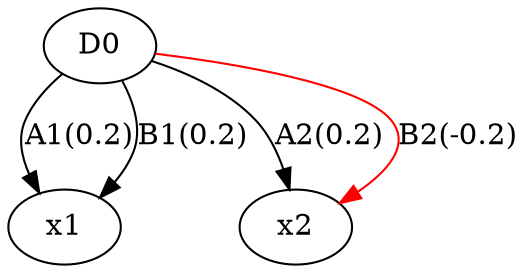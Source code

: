 digraph {
		D0 -> x1[label="A1(0.2)",weight="0.2"];
		D0 -> x1[label="B1(0.2)",weight="0.2"];
		D0 -> x2[label="A2(0.2)",weight="0.2"];
		D0 -> x2[label="B2(-0.2)",weight="-0.2",color=red];
	}
